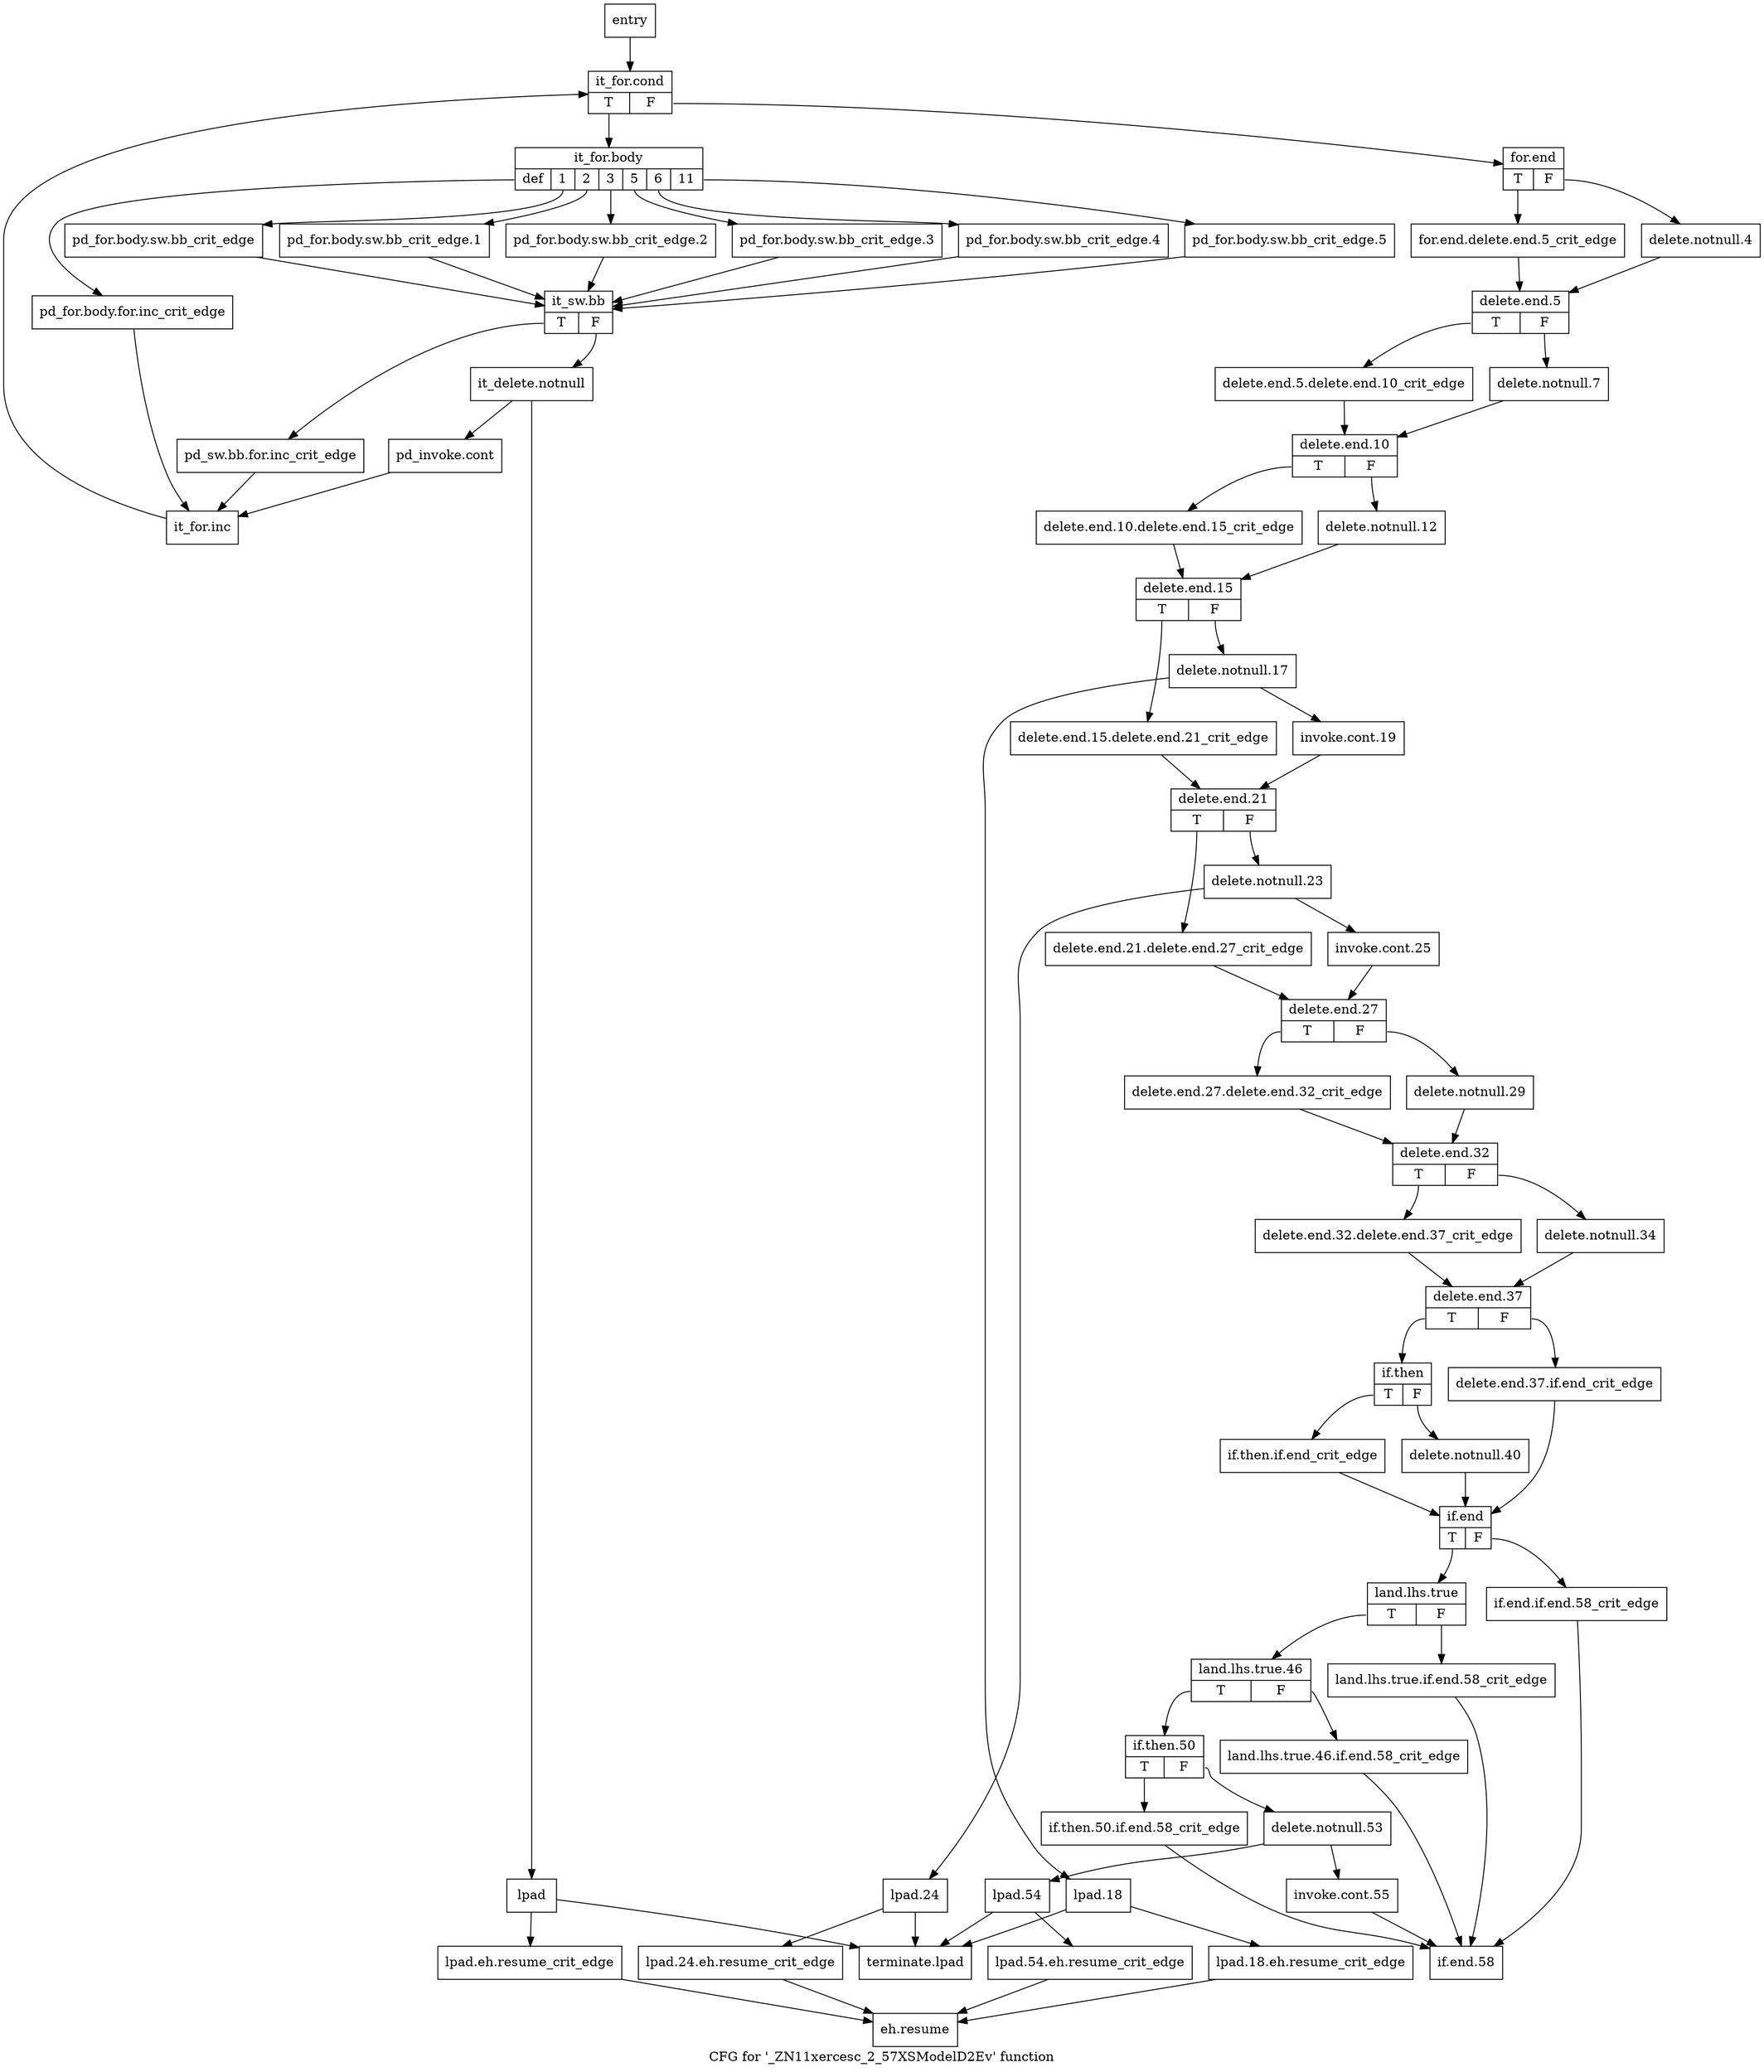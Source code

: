 digraph "CFG for '_ZN11xercesc_2_57XSModelD2Ev' function" {
	label="CFG for '_ZN11xercesc_2_57XSModelD2Ev' function";

	Node0x5564c10 [shape=record,label="{entry}"];
	Node0x5564c10 -> Node0x5575e90;
	Node0x5575e90 [shape=record,label="{it_for.cond|{<s0>T|<s1>F}}"];
	Node0x5575e90:s0 -> Node0x5575ee0;
	Node0x5575e90:s1 -> Node0x5576390;
	Node0x5575ee0 [shape=record,label="{it_for.body|{<s0>def|<s1>1|<s2>2|<s3>3|<s4>5|<s5>6|<s6>11}}"];
	Node0x5575ee0:s0 -> Node0x5576110;
	Node0x5575ee0:s1 -> Node0x55760c0;
	Node0x5575ee0:s2 -> Node0x5576070;
	Node0x5575ee0:s3 -> Node0x5576020;
	Node0x5575ee0:s4 -> Node0x5575fd0;
	Node0x5575ee0:s5 -> Node0x5575f80;
	Node0x5575ee0:s6 -> Node0x5575f30;
	Node0x5575f30 [shape=record,label="{pd_for.body.sw.bb_crit_edge.5}"];
	Node0x5575f30 -> Node0x5576160;
	Node0x5575f80 [shape=record,label="{pd_for.body.sw.bb_crit_edge.4}"];
	Node0x5575f80 -> Node0x5576160;
	Node0x5575fd0 [shape=record,label="{pd_for.body.sw.bb_crit_edge.3}"];
	Node0x5575fd0 -> Node0x5576160;
	Node0x5576020 [shape=record,label="{pd_for.body.sw.bb_crit_edge.2}"];
	Node0x5576020 -> Node0x5576160;
	Node0x5576070 [shape=record,label="{pd_for.body.sw.bb_crit_edge.1}"];
	Node0x5576070 -> Node0x5576160;
	Node0x55760c0 [shape=record,label="{pd_for.body.sw.bb_crit_edge}"];
	Node0x55760c0 -> Node0x5576160;
	Node0x5576110 [shape=record,label="{pd_for.body.for.inc_crit_edge}"];
	Node0x5576110 -> Node0x5576340;
	Node0x5576160 [shape=record,label="{it_sw.bb|{<s0>T|<s1>F}}"];
	Node0x5576160:s0 -> Node0x55761b0;
	Node0x5576160:s1 -> Node0x5576200;
	Node0x55761b0 [shape=record,label="{pd_sw.bb.for.inc_crit_edge}"];
	Node0x55761b0 -> Node0x5576340;
	Node0x5576200 [shape=record,label="{it_delete.notnull}"];
	Node0x5576200 -> Node0x5576250;
	Node0x5576200 -> Node0x55762a0;
	Node0x5576250 [shape=record,label="{pd_invoke.cont}"];
	Node0x5576250 -> Node0x5576340;
	Node0x55762a0 [shape=record,label="{lpad}"];
	Node0x55762a0 -> Node0x55762f0;
	Node0x55762a0 -> Node0x55771f0;
	Node0x55762f0 [shape=record,label="{lpad.eh.resume_crit_edge}"];
	Node0x55762f0 -> Node0x55771a0;
	Node0x5576340 [shape=record,label="{it_for.inc}"];
	Node0x5576340 -> Node0x5575e90;
	Node0x5576390 [shape=record,label="{for.end|{<s0>T|<s1>F}}"];
	Node0x5576390:s0 -> Node0x55763e0;
	Node0x5576390:s1 -> Node0x5576430;
	Node0x55763e0 [shape=record,label="{for.end.delete.end.5_crit_edge}"];
	Node0x55763e0 -> Node0x5576480;
	Node0x5576430 [shape=record,label="{delete.notnull.4}"];
	Node0x5576430 -> Node0x5576480;
	Node0x5576480 [shape=record,label="{delete.end.5|{<s0>T|<s1>F}}"];
	Node0x5576480:s0 -> Node0x55764d0;
	Node0x5576480:s1 -> Node0x5576520;
	Node0x55764d0 [shape=record,label="{delete.end.5.delete.end.10_crit_edge}"];
	Node0x55764d0 -> Node0x5576570;
	Node0x5576520 [shape=record,label="{delete.notnull.7}"];
	Node0x5576520 -> Node0x5576570;
	Node0x5576570 [shape=record,label="{delete.end.10|{<s0>T|<s1>F}}"];
	Node0x5576570:s0 -> Node0x55765c0;
	Node0x5576570:s1 -> Node0x5576610;
	Node0x55765c0 [shape=record,label="{delete.end.10.delete.end.15_crit_edge}"];
	Node0x55765c0 -> Node0x5576660;
	Node0x5576610 [shape=record,label="{delete.notnull.12}"];
	Node0x5576610 -> Node0x5576660;
	Node0x5576660 [shape=record,label="{delete.end.15|{<s0>T|<s1>F}}"];
	Node0x5576660:s0 -> Node0x55766b0;
	Node0x5576660:s1 -> Node0x5576700;
	Node0x55766b0 [shape=record,label="{delete.end.15.delete.end.21_crit_edge}"];
	Node0x55766b0 -> Node0x55767a0;
	Node0x5576700 [shape=record,label="{delete.notnull.17}"];
	Node0x5576700 -> Node0x5576750;
	Node0x5576700 -> Node0x5576c50;
	Node0x5576750 [shape=record,label="{invoke.cont.19}"];
	Node0x5576750 -> Node0x55767a0;
	Node0x55767a0 [shape=record,label="{delete.end.21|{<s0>T|<s1>F}}"];
	Node0x55767a0:s0 -> Node0x55767f0;
	Node0x55767a0:s1 -> Node0x5576840;
	Node0x55767f0 [shape=record,label="{delete.end.21.delete.end.27_crit_edge}"];
	Node0x55767f0 -> Node0x55768e0;
	Node0x5576840 [shape=record,label="{delete.notnull.23}"];
	Node0x5576840 -> Node0x5576890;
	Node0x5576840 -> Node0x5576cf0;
	Node0x5576890 [shape=record,label="{invoke.cont.25}"];
	Node0x5576890 -> Node0x55768e0;
	Node0x55768e0 [shape=record,label="{delete.end.27|{<s0>T|<s1>F}}"];
	Node0x55768e0:s0 -> Node0x5576930;
	Node0x55768e0:s1 -> Node0x5576980;
	Node0x5576930 [shape=record,label="{delete.end.27.delete.end.32_crit_edge}"];
	Node0x5576930 -> Node0x55769d0;
	Node0x5576980 [shape=record,label="{delete.notnull.29}"];
	Node0x5576980 -> Node0x55769d0;
	Node0x55769d0 [shape=record,label="{delete.end.32|{<s0>T|<s1>F}}"];
	Node0x55769d0:s0 -> Node0x5576a20;
	Node0x55769d0:s1 -> Node0x5576a70;
	Node0x5576a20 [shape=record,label="{delete.end.32.delete.end.37_crit_edge}"];
	Node0x5576a20 -> Node0x5576ac0;
	Node0x5576a70 [shape=record,label="{delete.notnull.34}"];
	Node0x5576a70 -> Node0x5576ac0;
	Node0x5576ac0 [shape=record,label="{delete.end.37|{<s0>T|<s1>F}}"];
	Node0x5576ac0:s0 -> Node0x5576b60;
	Node0x5576ac0:s1 -> Node0x5576b10;
	Node0x5576b10 [shape=record,label="{delete.end.37.if.end_crit_edge}"];
	Node0x5576b10 -> Node0x5576d90;
	Node0x5576b60 [shape=record,label="{if.then|{<s0>T|<s1>F}}"];
	Node0x5576b60:s0 -> Node0x5576bb0;
	Node0x5576b60:s1 -> Node0x5576c00;
	Node0x5576bb0 [shape=record,label="{if.then.if.end_crit_edge}"];
	Node0x5576bb0 -> Node0x5576d90;
	Node0x5576c00 [shape=record,label="{delete.notnull.40}"];
	Node0x5576c00 -> Node0x5576d90;
	Node0x5576c50 [shape=record,label="{lpad.18}"];
	Node0x5576c50 -> Node0x5576ca0;
	Node0x5576c50 -> Node0x55771f0;
	Node0x5576ca0 [shape=record,label="{lpad.18.eh.resume_crit_edge}"];
	Node0x5576ca0 -> Node0x55771a0;
	Node0x5576cf0 [shape=record,label="{lpad.24}"];
	Node0x5576cf0 -> Node0x5576d40;
	Node0x5576cf0 -> Node0x55771f0;
	Node0x5576d40 [shape=record,label="{lpad.24.eh.resume_crit_edge}"];
	Node0x5576d40 -> Node0x55771a0;
	Node0x5576d90 [shape=record,label="{if.end|{<s0>T|<s1>F}}"];
	Node0x5576d90:s0 -> Node0x5576e30;
	Node0x5576d90:s1 -> Node0x5576de0;
	Node0x5576de0 [shape=record,label="{if.end.if.end.58_crit_edge}"];
	Node0x5576de0 -> Node0x5577150;
	Node0x5576e30 [shape=record,label="{land.lhs.true|{<s0>T|<s1>F}}"];
	Node0x5576e30:s0 -> Node0x5576ed0;
	Node0x5576e30:s1 -> Node0x5576e80;
	Node0x5576e80 [shape=record,label="{land.lhs.true.if.end.58_crit_edge}"];
	Node0x5576e80 -> Node0x5577150;
	Node0x5576ed0 [shape=record,label="{land.lhs.true.46|{<s0>T|<s1>F}}"];
	Node0x5576ed0:s0 -> Node0x5576f70;
	Node0x5576ed0:s1 -> Node0x5576f20;
	Node0x5576f20 [shape=record,label="{land.lhs.true.46.if.end.58_crit_edge}"];
	Node0x5576f20 -> Node0x5577150;
	Node0x5576f70 [shape=record,label="{if.then.50|{<s0>T|<s1>F}}"];
	Node0x5576f70:s0 -> Node0x5576fc0;
	Node0x5576f70:s1 -> Node0x5577010;
	Node0x5576fc0 [shape=record,label="{if.then.50.if.end.58_crit_edge}"];
	Node0x5576fc0 -> Node0x5577150;
	Node0x5577010 [shape=record,label="{delete.notnull.53}"];
	Node0x5577010 -> Node0x5577060;
	Node0x5577010 -> Node0x55770b0;
	Node0x5577060 [shape=record,label="{invoke.cont.55}"];
	Node0x5577060 -> Node0x5577150;
	Node0x55770b0 [shape=record,label="{lpad.54}"];
	Node0x55770b0 -> Node0x5577100;
	Node0x55770b0 -> Node0x55771f0;
	Node0x5577100 [shape=record,label="{lpad.54.eh.resume_crit_edge}"];
	Node0x5577100 -> Node0x55771a0;
	Node0x5577150 [shape=record,label="{if.end.58}"];
	Node0x55771a0 [shape=record,label="{eh.resume}"];
	Node0x55771f0 [shape=record,label="{terminate.lpad}"];
}
